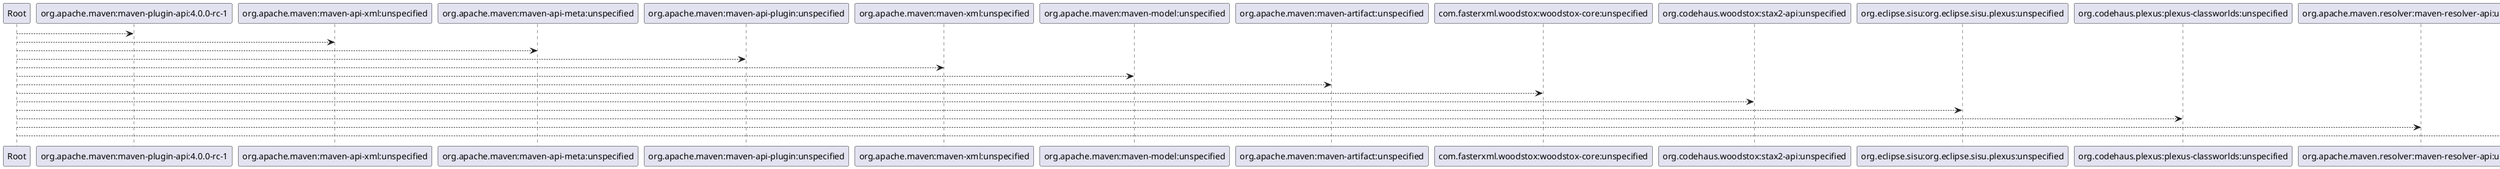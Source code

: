 @startuml
"Root" --> "org.apache.maven:maven-plugin-api:4.0.0-rc-1"
"Root" --> "org.apache.maven:maven-api-xml:unspecified"
"Root" --> "org.apache.maven:maven-api-meta:unspecified"
"Root" --> "org.apache.maven:maven-api-plugin:unspecified"
"Root" --> "org.apache.maven:maven-xml:unspecified"
"Root" --> "org.apache.maven:maven-model:unspecified"
"Root" --> "org.apache.maven:maven-artifact:unspecified"
"Root" --> "com.fasterxml.woodstox:woodstox-core:unspecified"
"Root" --> "org.codehaus.woodstox:stax2-api:unspecified"
"Root" --> "org.eclipse.sisu:org.eclipse.sisu.plexus:unspecified"
"Root" --> "org.codehaus.plexus:plexus-classworlds:unspecified"
"Root" --> "org.apache.maven.resolver:maven-resolver-api:unspecified"
"Root" --> "org.junit.jupiter:junit-jupiter-api:unspecified"
@enduml
